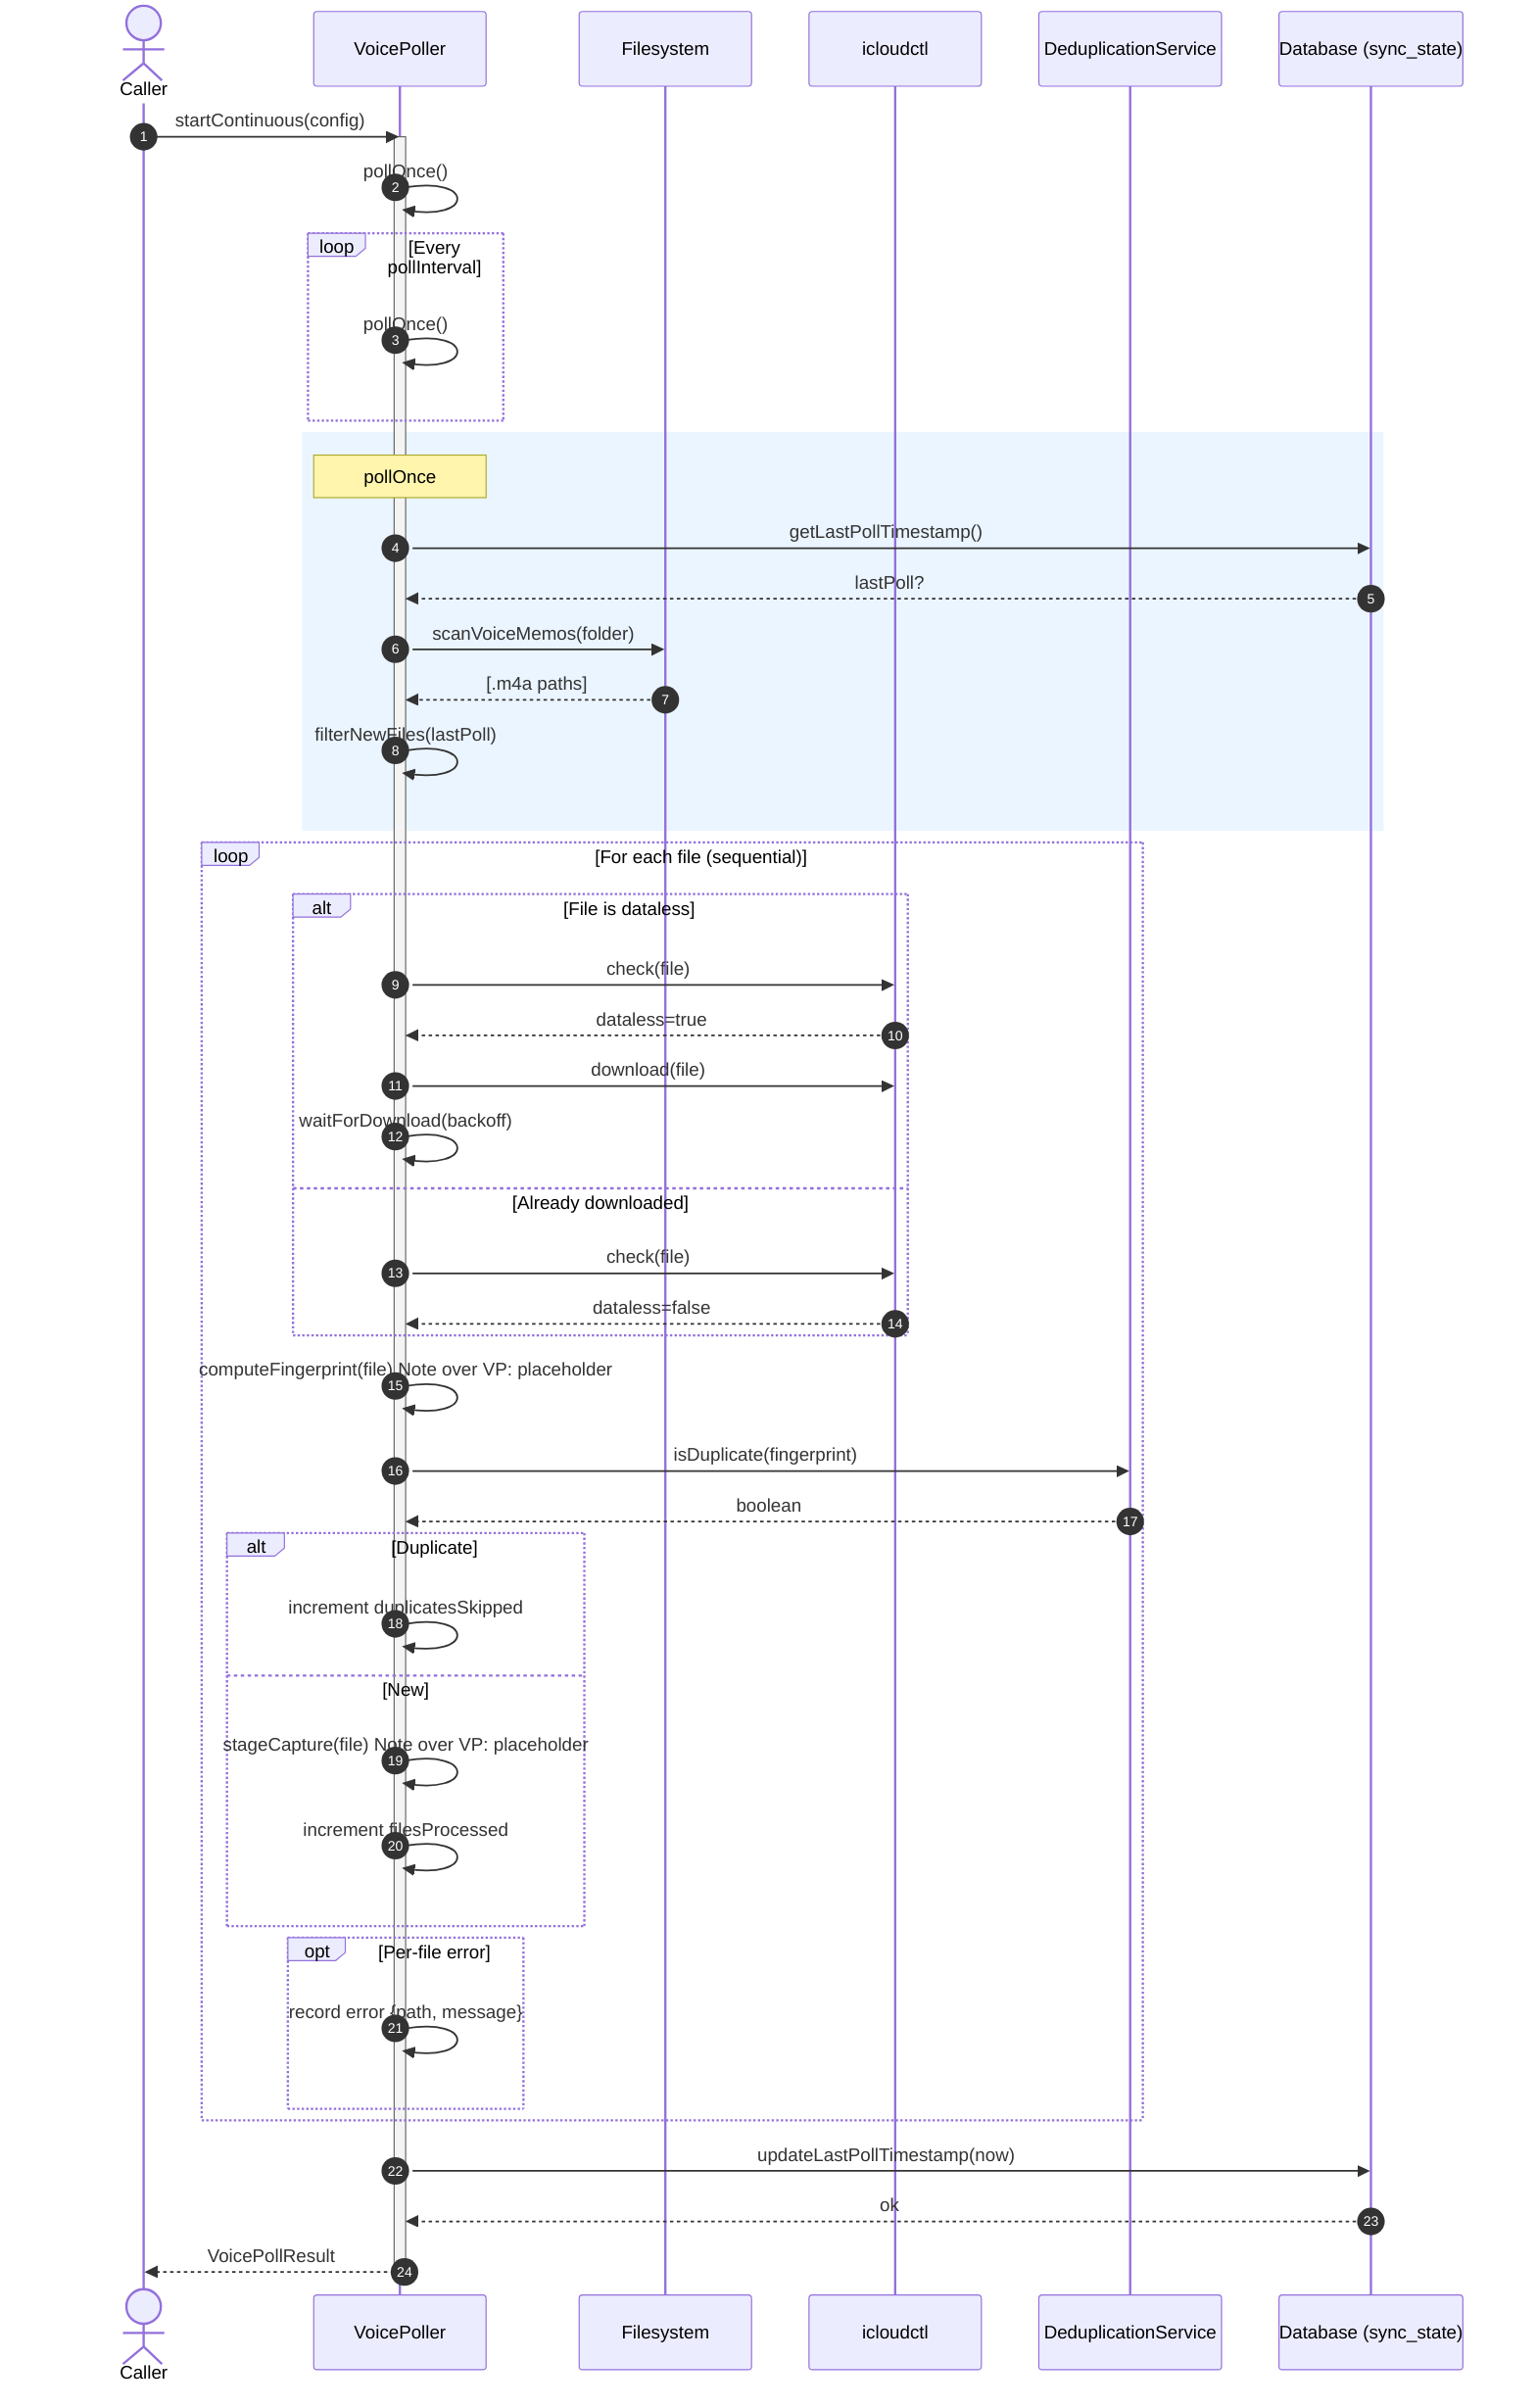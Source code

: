 ---
id: 78fc41e3-b215-44d6-9f8c-648909735f53
---
sequenceDiagram
    autonumber
    actor User as Caller
    participant VP as VoicePoller
    participant FS as Filesystem
    participant IC as icloudctl
    participant DS as DeduplicationService
    participant DB as Database (sync_state)

    User->>VP: startContinuous(config)
    activate VP
    VP->>VP: pollOnce()
    loop Every pollInterval
      VP->>VP: pollOnce()
    end

    rect rgb(235, 245, 255)
    note over VP: pollOnce
    VP->>DB: getLastPollTimestamp()
    DB-->>VP: lastPoll?
    VP->>FS: scanVoiceMemos(folder)
    FS-->>VP: [.m4a paths]
    VP->>VP: filterNewFiles(lastPoll)
    end

    loop For each file (sequential)
      alt File is dataless
        VP->>IC: check(file)
        IC-->>VP: dataless=true
        VP->>IC: download(file)
        VP->>VP: waitForDownload(backoff)
      else Already downloaded
        VP->>IC: check(file)
        IC-->>VP: dataless=false
      end

      VP->>VP: computeFingerprint(file)  Note over VP: placeholder
      VP->>DS: isDuplicate(fingerprint)
      DS-->>VP: boolean
      alt Duplicate
        VP->>VP: increment duplicatesSkipped
      else New
        VP->>VP: stageCapture(file)  Note over VP: placeholder
        VP->>VP: increment filesProcessed
      end
      opt Per-file error
        VP->>VP: record error {path, message}
      end
    end

    VP->>DB: updateLastPollTimestamp(now)
    DB-->>VP: ok
    VP-->>User: VoicePollResult
    deactivate VP